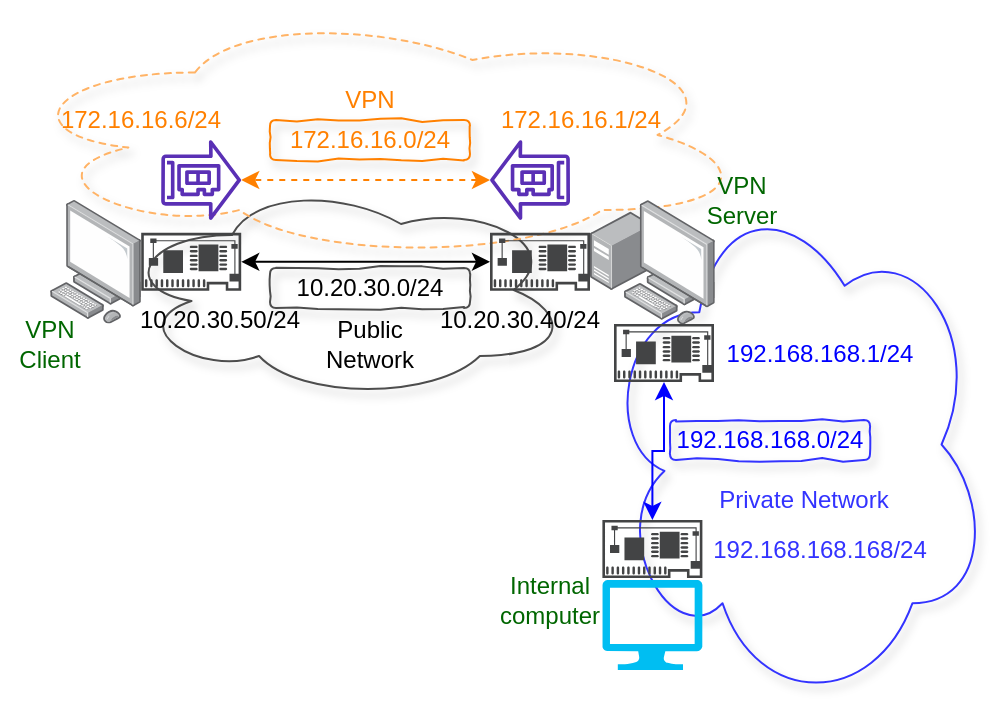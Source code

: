 <mxfile version="12.9.13" type="device"><diagram id="863XhxX35wH_YybUs5PG" name="Page-1"><mxGraphModel dx="1072" dy="792" grid="1" gridSize="10" guides="1" tooltips="1" connect="1" arrows="1" fold="1" page="1" pageScale="1" pageWidth="850" pageHeight="1100" math="0" shadow="0"><root><mxCell id="0"/><mxCell id="1" parent="0"/><mxCell id="WD8UrJdO0Ag3Ldln3dWC-30" value="" style="ellipse;shape=cloud;whiteSpace=wrap;html=1;rounded=1;shadow=1;glass=1;comic=1;strokeColor=#3333FF;fillColor=none;" parent="1" vertex="1"><mxGeometry x="456.2" y="230" width="193.8" height="264.5" as="geometry"/></mxCell><mxCell id="WD8UrJdO0Ag3Ldln3dWC-23" value="" style="ellipse;shape=cloud;whiteSpace=wrap;html=1;rounded=1;shadow=1;glass=1;comic=1;strokeColor=#4D4D4D;fillColor=none;" parent="1" vertex="1"><mxGeometry x="214.7" y="230" width="225.3" height="110" as="geometry"/></mxCell><mxCell id="WD8UrJdO0Ag3Ldln3dWC-26" value="" style="ellipse;shape=cloud;whiteSpace=wrap;html=1;rounded=1;shadow=1;glass=1;comic=1;strokeColor=#FFB366;fillColor=none;dashed=1;" parent="1" vertex="1"><mxGeometry x="160" y="145" width="370" height="125" as="geometry"/></mxCell><mxCell id="WD8UrJdO0Ag3Ldln3dWC-1" value="" style="points=[];aspect=fixed;html=1;align=center;shadow=0;dashed=0;image;image=img/lib/allied_telesis/computer_and_terminals/Personal_Computer_with_Server.svg;" parent="1" vertex="1"><mxGeometry x="450" y="240" width="62.4" height="62.4" as="geometry"/></mxCell><mxCell id="WD8UrJdO0Ag3Ldln3dWC-2" value="" style="points=[];aspect=fixed;html=1;align=center;shadow=0;dashed=0;image;image=img/lib/allied_telesis/computer_and_terminals/Personal_Computer.svg;" parent="1" vertex="1"><mxGeometry x="180" y="240" width="45.6" height="61.8" as="geometry"/></mxCell><mxCell id="WD8UrJdO0Ag3Ldln3dWC-3" value="" style="verticalLabelPosition=bottom;html=1;verticalAlign=top;align=center;strokeColor=none;fillColor=#00BEF2;shape=mxgraph.azure.computer;pointerEvents=1;" parent="1" vertex="1"><mxGeometry x="456.2" y="430" width="50" height="45" as="geometry"/></mxCell><mxCell id="WD8UrJdO0Ag3Ldln3dWC-4" value="" style="pointerEvents=1;shadow=0;dashed=0;html=1;strokeColor=none;fillColor=#434445;aspect=fixed;labelPosition=center;verticalLabelPosition=bottom;verticalAlign=top;align=center;outlineConnect=0;shape=mxgraph.vvd.physical_network_adapter;" parent="1" vertex="1"><mxGeometry x="462" y="302" width="50" height="29.0" as="geometry"/></mxCell><mxCell id="WD8UrJdO0Ag3Ldln3dWC-11" style="edgeStyle=orthogonalEdgeStyle;rounded=0;orthogonalLoop=1;jettySize=auto;html=1;startArrow=classic;startFill=1;" parent="1" source="WD8UrJdO0Ag3Ldln3dWC-5" target="WD8UrJdO0Ag3Ldln3dWC-6" edge="1"><mxGeometry relative="1" as="geometry"/></mxCell><mxCell id="WD8UrJdO0Ag3Ldln3dWC-5" value="" style="pointerEvents=1;shadow=0;dashed=0;html=1;strokeColor=none;fillColor=#434445;aspect=fixed;labelPosition=center;verticalLabelPosition=bottom;verticalAlign=top;align=center;outlineConnect=0;shape=mxgraph.vvd.physical_network_adapter;" parent="1" vertex="1"><mxGeometry x="400" y="256.4" width="50" height="29.0" as="geometry"/></mxCell><mxCell id="WD8UrJdO0Ag3Ldln3dWC-6" value="" style="pointerEvents=1;shadow=0;dashed=0;html=1;strokeColor=none;fillColor=#434445;aspect=fixed;labelPosition=center;verticalLabelPosition=bottom;verticalAlign=top;align=center;outlineConnect=0;shape=mxgraph.vvd.physical_network_adapter;" parent="1" vertex="1"><mxGeometry x="225.6" y="256.4" width="50" height="29.0" as="geometry"/></mxCell><mxCell id="WD8UrJdO0Ag3Ldln3dWC-7" value="" style="outlineConnect=0;fontColor=#232F3E;gradientColor=none;fillColor=#5A30B5;strokeColor=none;dashed=0;verticalLabelPosition=bottom;verticalAlign=top;align=center;html=1;fontSize=12;fontStyle=0;aspect=fixed;pointerEvents=1;shape=mxgraph.aws4.elastic_network_adapter;" parent="1" vertex="1"><mxGeometry x="235.6" y="210" width="40" height="40" as="geometry"/></mxCell><mxCell id="WD8UrJdO0Ag3Ldln3dWC-12" style="edgeStyle=orthogonalEdgeStyle;rounded=0;orthogonalLoop=1;jettySize=auto;html=1;startArrow=classic;startFill=1;dashed=1;strokeColor=#FF8000;fontColor=#FF8000;" parent="1" source="WD8UrJdO0Ag3Ldln3dWC-8" target="WD8UrJdO0Ag3Ldln3dWC-7" edge="1"><mxGeometry relative="1" as="geometry"/></mxCell><mxCell id="WD8UrJdO0Ag3Ldln3dWC-8" value="" style="outlineConnect=0;fontColor=#232F3E;gradientColor=none;fillColor=#5A30B5;strokeColor=none;dashed=0;verticalLabelPosition=bottom;verticalAlign=top;align=center;html=1;fontSize=12;fontStyle=0;aspect=fixed;pointerEvents=1;shape=mxgraph.aws4.elastic_network_adapter;flipH=1;" parent="1" vertex="1"><mxGeometry x="400" y="210" width="40" height="40" as="geometry"/></mxCell><mxCell id="WD8UrJdO0Ag3Ldln3dWC-10" style="edgeStyle=orthogonalEdgeStyle;rounded=0;orthogonalLoop=1;jettySize=auto;html=1;startArrow=classic;startFill=1;strokeColor=#0000FF;" parent="1" source="WD8UrJdO0Ag3Ldln3dWC-9" target="WD8UrJdO0Ag3Ldln3dWC-4" edge="1"><mxGeometry relative="1" as="geometry"/></mxCell><mxCell id="WD8UrJdO0Ag3Ldln3dWC-9" value="" style="pointerEvents=1;shadow=0;dashed=0;html=1;strokeColor=none;fillColor=#434445;aspect=fixed;labelPosition=center;verticalLabelPosition=bottom;verticalAlign=top;align=center;outlineConnect=0;shape=mxgraph.vvd.physical_network_adapter;" parent="1" vertex="1"><mxGeometry x="456.2" y="400" width="50" height="29.0" as="geometry"/></mxCell><mxCell id="WD8UrJdO0Ag3Ldln3dWC-13" value="10.20.30.0/24" style="text;html=1;strokeColor=#4D4D4D;fillColor=none;align=center;verticalAlign=middle;whiteSpace=wrap;rounded=1;comic=1;glass=1;shadow=1;" parent="1" vertex="1"><mxGeometry x="290" y="274" width="100" height="20" as="geometry"/></mxCell><mxCell id="WD8UrJdO0Ag3Ldln3dWC-16" value="10.20.30.50/24" style="text;html=1;strokeColor=none;fillColor=none;align=center;verticalAlign=middle;whiteSpace=wrap;rounded=0;" parent="1" vertex="1"><mxGeometry x="220" y="290" width="90" height="20" as="geometry"/></mxCell><mxCell id="WD8UrJdO0Ag3Ldln3dWC-17" value="10.20.30.40/24" style="text;html=1;strokeColor=none;fillColor=none;align=center;verticalAlign=middle;whiteSpace=wrap;rounded=0;" parent="1" vertex="1"><mxGeometry x="370" y="290" width="90" height="20" as="geometry"/></mxCell><mxCell id="WD8UrJdO0Ag3Ldln3dWC-18" value="172.16.16.6/24" style="text;html=1;strokeColor=none;fillColor=none;align=center;verticalAlign=middle;whiteSpace=wrap;rounded=0;fontColor=#FF8000;" parent="1" vertex="1"><mxGeometry x="180" y="190" width="90.6" height="20" as="geometry"/></mxCell><mxCell id="WD8UrJdO0Ag3Ldln3dWC-19" value="172.16.16.0/24" style="text;html=1;strokeColor=#FF8000;fillColor=none;align=center;verticalAlign=middle;whiteSpace=wrap;rounded=1;comic=1;glass=1;shadow=1;fontColor=#FF8000;" parent="1" vertex="1"><mxGeometry x="290" y="200" width="100" height="20" as="geometry"/></mxCell><mxCell id="WD8UrJdO0Ag3Ldln3dWC-20" value="192.168.168.0/24" style="text;html=1;strokeColor=#3333FF;fillColor=none;align=center;verticalAlign=middle;whiteSpace=wrap;rounded=1;comic=1;glass=1;shadow=1;fontColor=#0000FF;" parent="1" vertex="1"><mxGeometry x="490" y="350" width="100" height="20" as="geometry"/></mxCell><mxCell id="WD8UrJdO0Ag3Ldln3dWC-21" value="192.168.168.1/24" style="text;html=1;strokeColor=none;fillColor=none;align=center;verticalAlign=middle;whiteSpace=wrap;rounded=0;fontColor=#0000FF;" parent="1" vertex="1"><mxGeometry x="520" y="306.5" width="90" height="20" as="geometry"/></mxCell><mxCell id="WD8UrJdO0Ag3Ldln3dWC-22" value="192.168.168.168/24" style="text;html=1;strokeColor=none;fillColor=none;align=center;verticalAlign=middle;whiteSpace=wrap;rounded=0;fontColor=#3333FF;" parent="1" vertex="1"><mxGeometry x="520" y="404.5" width="90" height="20" as="geometry"/></mxCell><mxCell id="WD8UrJdO0Ag3Ldln3dWC-24" value="VPN" style="text;html=1;strokeColor=none;fillColor=none;align=center;verticalAlign=middle;whiteSpace=wrap;rounded=0;shadow=1;glass=1;comic=1;fontColor=#FF8000;" parent="1" vertex="1"><mxGeometry x="303" y="180" width="74" height="20" as="geometry"/></mxCell><mxCell id="WD8UrJdO0Ag3Ldln3dWC-25" value="Public Network" style="text;html=1;strokeColor=none;fillColor=none;align=center;verticalAlign=middle;whiteSpace=wrap;rounded=0;shadow=1;glass=1;comic=1;" parent="1" vertex="1"><mxGeometry x="303" y="302.4" width="74" height="20" as="geometry"/></mxCell><mxCell id="WD8UrJdO0Ag3Ldln3dWC-28" value="172.16.16.1/24" style="text;html=1;strokeColor=none;fillColor=none;align=center;verticalAlign=middle;whiteSpace=wrap;rounded=0;fontColor=#FF8000;" parent="1" vertex="1"><mxGeometry x="400" y="190" width="90.6" height="20" as="geometry"/></mxCell><mxCell id="WD8UrJdO0Ag3Ldln3dWC-31" value="Private Network" style="text;html=1;strokeColor=none;fillColor=none;align=center;verticalAlign=middle;whiteSpace=wrap;rounded=0;fontColor=#3333FF;" parent="1" vertex="1"><mxGeometry x="512.4" y="380" width="90" height="20" as="geometry"/></mxCell><mxCell id="WD8UrJdO0Ag3Ldln3dWC-32" value="VPN Client" style="text;html=1;strokeColor=none;fillColor=none;align=center;verticalAlign=middle;whiteSpace=wrap;rounded=0;shadow=1;glass=1;dashed=1;comic=1;fontColor=#006600;" parent="1" vertex="1"><mxGeometry x="160" y="302" width="40" height="20" as="geometry"/></mxCell><mxCell id="WD8UrJdO0Ag3Ldln3dWC-33" value="VPN Server" style="text;html=1;strokeColor=none;fillColor=none;align=center;verticalAlign=middle;whiteSpace=wrap;rounded=0;shadow=1;glass=1;dashed=1;comic=1;fontColor=#006600;" parent="1" vertex="1"><mxGeometry x="506.2" y="230" width="40" height="20" as="geometry"/></mxCell><mxCell id="WD8UrJdO0Ag3Ldln3dWC-34" value="Internal computer" style="text;html=1;strokeColor=none;fillColor=none;align=center;verticalAlign=middle;whiteSpace=wrap;rounded=0;shadow=1;glass=1;dashed=1;comic=1;fontColor=#006600;" parent="1" vertex="1"><mxGeometry x="410" y="430" width="40" height="20" as="geometry"/></mxCell></root></mxGraphModel></diagram></mxfile>
